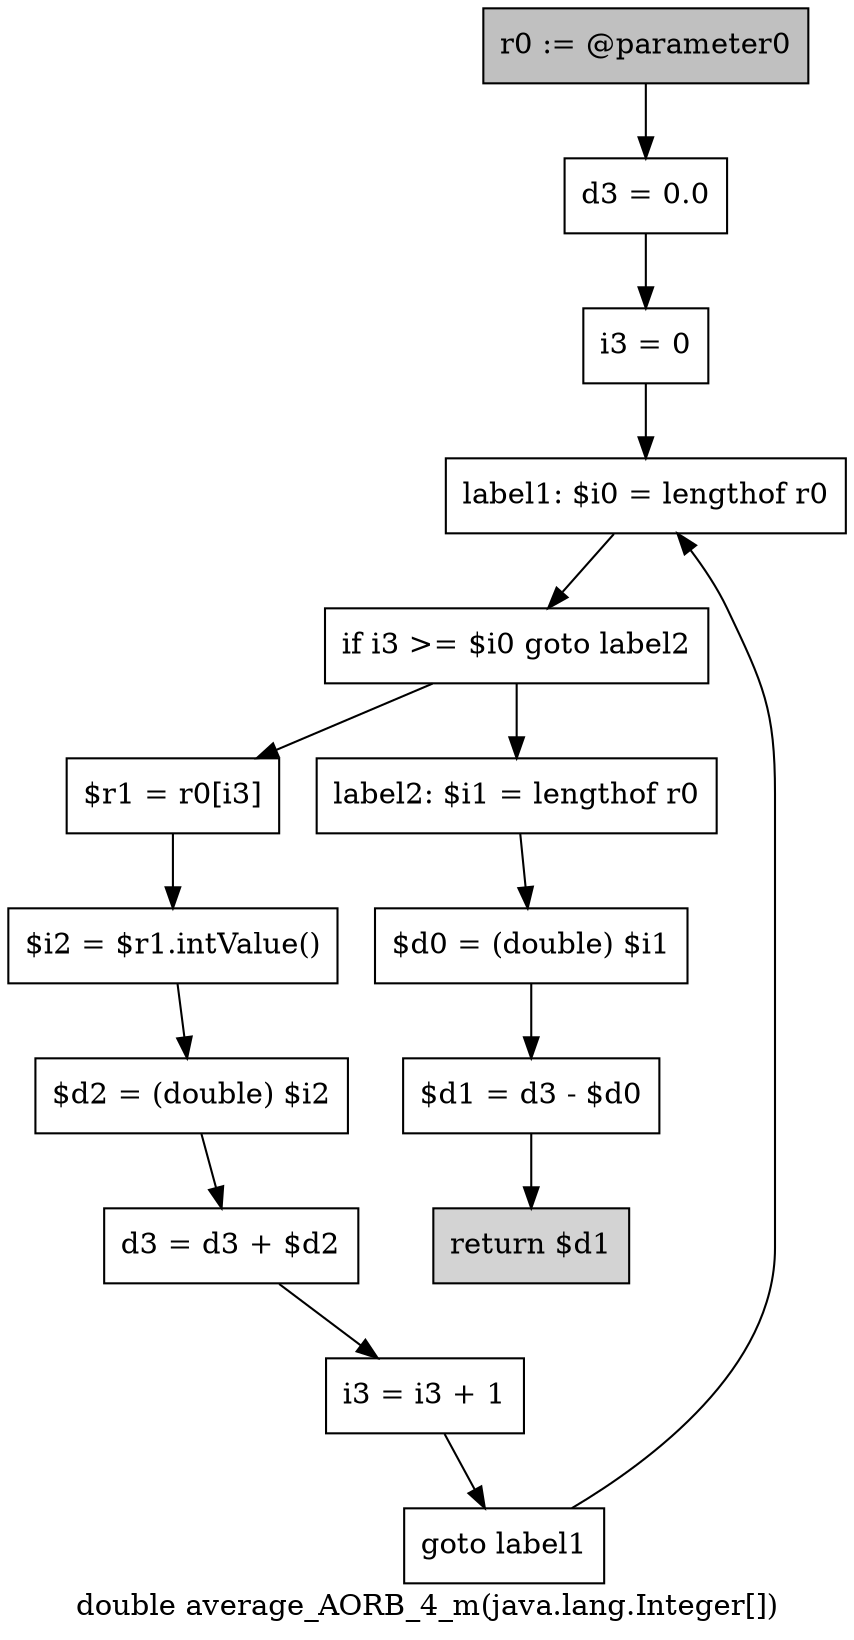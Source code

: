 digraph "double average_AORB_4_m(java.lang.Integer[])" {
    label="double average_AORB_4_m(java.lang.Integer[])";
    node [shape=box];
    "0" [style=filled,fillcolor=gray,label="r0 := @parameter0",];
    "1" [label="d3 = 0.0",];
    "0"->"1";
    "2" [label="i3 = 0",];
    "1"->"2";
    "3" [label="label1: $i0 = lengthof r0",];
    "2"->"3";
    "4" [label="if i3 >= $i0 goto label2",];
    "3"->"4";
    "5" [label="$r1 = r0[i3]",];
    "4"->"5";
    "11" [label="label2: $i1 = lengthof r0",];
    "4"->"11";
    "6" [label="$i2 = $r1.intValue()",];
    "5"->"6";
    "7" [label="$d2 = (double) $i2",];
    "6"->"7";
    "8" [label="d3 = d3 + $d2",];
    "7"->"8";
    "9" [label="i3 = i3 + 1",];
    "8"->"9";
    "10" [label="goto label1",];
    "9"->"10";
    "10"->"3";
    "12" [label="$d0 = (double) $i1",];
    "11"->"12";
    "13" [label="$d1 = d3 - $d0",];
    "12"->"13";
    "14" [style=filled,fillcolor=lightgray,label="return $d1",];
    "13"->"14";
}
